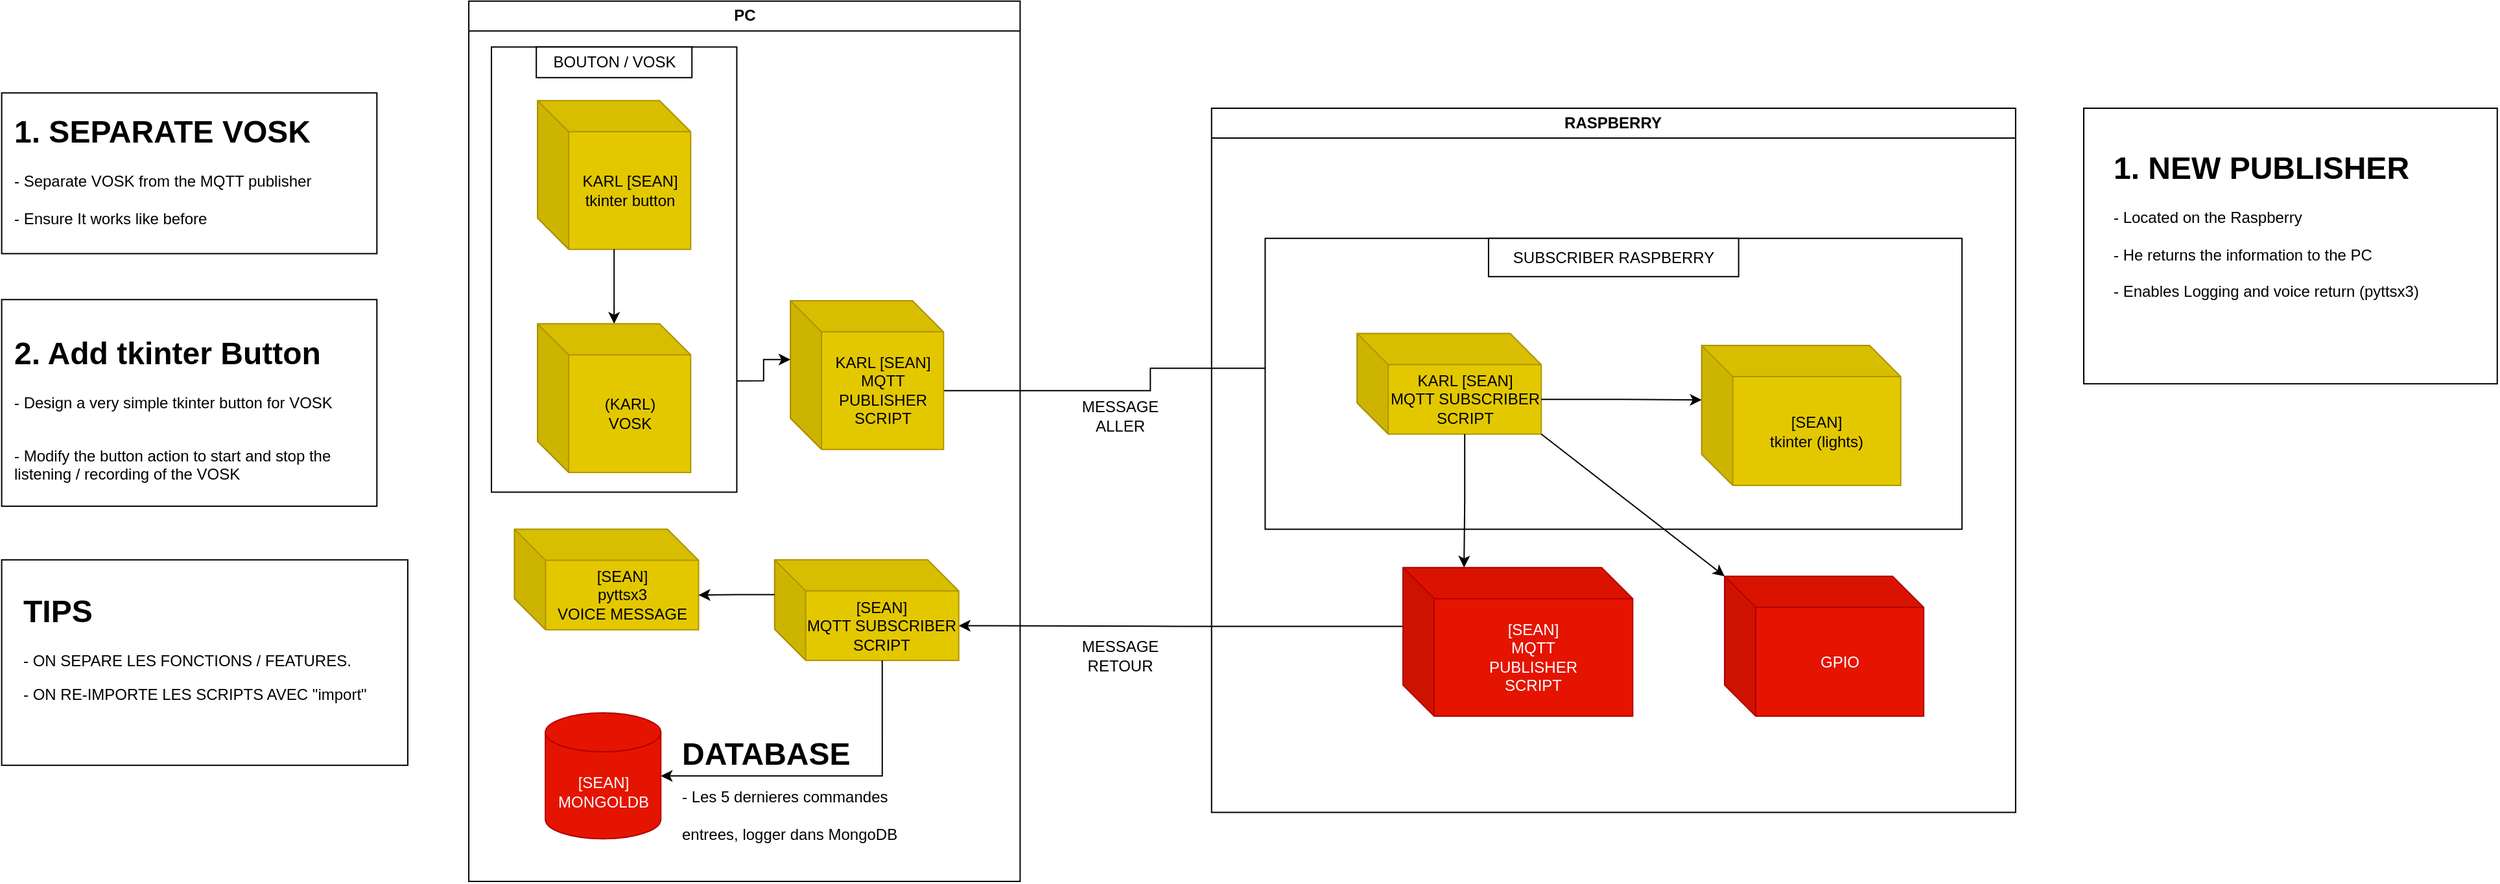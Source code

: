<mxfile version="24.2.5" type="device">
  <diagram id="C5RBs43oDa-KdzZeNtuy" name="Page-1">
    <mxGraphModel dx="2835" dy="931" grid="1" gridSize="5.905" guides="1" tooltips="1" connect="1" arrows="1" fold="1" page="1" pageScale="1" pageWidth="850" pageHeight="850" math="0" shadow="0">
      <root>
        <mxCell id="WIyWlLk6GJQsqaUBKTNV-0" />
        <mxCell id="WIyWlLk6GJQsqaUBKTNV-1" parent="WIyWlLk6GJQsqaUBKTNV-0" />
        <mxCell id="hmgnK0DbzaivIdMZ3h7j-31" value="" style="group" parent="WIyWlLk6GJQsqaUBKTNV-1" vertex="1" connectable="0">
          <mxGeometry x="501.97" y="316.55" width="60" height="30" as="geometry" />
        </mxCell>
        <mxCell id="hmgnK0DbzaivIdMZ3h7j-28" value="MESSAGE&lt;br&gt;ALLER" style="text;html=1;align=center;verticalAlign=middle;whiteSpace=wrap;rounded=0;" parent="hmgnK0DbzaivIdMZ3h7j-31" vertex="1">
          <mxGeometry width="60" height="30" as="geometry" />
        </mxCell>
        <mxCell id="DlGmfW5MKYUiyRpJDy4_-11" style="edgeStyle=orthogonalEdgeStyle;rounded=0;orthogonalLoop=1;jettySize=auto;html=1;exitX=0;exitY=0;exitDx=0;exitDy=45.37;exitPerimeter=0;entryX=0;entryY=0;entryDx=142.034;entryDy=50.809;entryPerimeter=0;" parent="WIyWlLk6GJQsqaUBKTNV-1" source="DlGmfW5MKYUiyRpJDy4_-10" target="DlGmfW5MKYUiyRpJDy4_-8" edge="1">
          <mxGeometry relative="1" as="geometry" />
        </mxCell>
        <mxCell id="DlGmfW5MKYUiyRpJDy4_-17" value="" style="group" parent="WIyWlLk6GJQsqaUBKTNV-1" vertex="1" connectable="0">
          <mxGeometry x="501.966" y="501.966" width="60" height="30" as="geometry" />
        </mxCell>
        <mxCell id="DlGmfW5MKYUiyRpJDy4_-18" value="MESSAGE&lt;br&gt;RETOUR" style="text;html=1;align=center;verticalAlign=middle;whiteSpace=wrap;rounded=0;" parent="DlGmfW5MKYUiyRpJDy4_-17" vertex="1">
          <mxGeometry width="60" height="30" as="geometry" />
        </mxCell>
        <mxCell id="DlGmfW5MKYUiyRpJDy4_-24" style="edgeStyle=orthogonalEdgeStyle;rounded=0;orthogonalLoop=1;jettySize=auto;html=1;exitX=0;exitY=0;exitDx=118.11;exitDy=69.37;exitPerimeter=0;entryX=0;entryY=0;entryDx=0;entryDy=26.809;entryPerimeter=0;" parent="WIyWlLk6GJQsqaUBKTNV-1" source="hmgnK0DbzaivIdMZ3h7j-9" target="hmgnK0DbzaivIdMZ3h7j-11" edge="1">
          <mxGeometry relative="1" as="geometry" />
        </mxCell>
        <mxCell id="U3eGdaipP0VV8Fm8FsTq-3" value="" style="group" vertex="1" connectable="0" parent="WIyWlLk6GJQsqaUBKTNV-1">
          <mxGeometry x="-330.71" y="82.68" width="289.37" height="124.01" as="geometry" />
        </mxCell>
        <mxCell id="U3eGdaipP0VV8Fm8FsTq-2" value="" style="rounded=0;whiteSpace=wrap;html=1;" vertex="1" parent="U3eGdaipP0VV8Fm8FsTq-3">
          <mxGeometry width="289.37" height="124.01" as="geometry" />
        </mxCell>
        <mxCell id="U3eGdaipP0VV8Fm8FsTq-1" value="&lt;h1 style=&quot;margin-top: 0px;&quot;&gt;&lt;span style=&quot;background-color: initial;&quot;&gt;1. SEPARATE VOSK&lt;/span&gt;&lt;br&gt;&lt;/h1&gt;&lt;div&gt;&lt;span style=&quot;background-color: initial;&quot;&gt;- Separate VOSK from the MQTT publisher&lt;/span&gt;&lt;/div&gt;&lt;div&gt;&lt;span style=&quot;background-color: initial;&quot;&gt;&lt;br&gt;- Ensure It works like before&lt;/span&gt;&lt;/div&gt;" style="text;html=1;whiteSpace=wrap;overflow=hidden;rounded=0;" vertex="1" parent="U3eGdaipP0VV8Fm8FsTq-3">
          <mxGeometry x="7.44" y="8.86" width="274.49" height="106.3" as="geometry" />
        </mxCell>
        <mxCell id="U3eGdaipP0VV8Fm8FsTq-4" value="" style="group" vertex="1" connectable="0" parent="WIyWlLk6GJQsqaUBKTNV-1">
          <mxGeometry x="-330.71" y="242.13" width="289.37" height="159.44" as="geometry" />
        </mxCell>
        <mxCell id="U3eGdaipP0VV8Fm8FsTq-5" value="" style="rounded=0;whiteSpace=wrap;html=1;" vertex="1" parent="U3eGdaipP0VV8Fm8FsTq-4">
          <mxGeometry width="289.37" height="159.44" as="geometry" />
        </mxCell>
        <mxCell id="U3eGdaipP0VV8Fm8FsTq-0" value="&lt;h1 style=&quot;margin-top: 0px;&quot;&gt;2. Add tkinter Button&lt;/h1&gt;&lt;p&gt;- Design a very simple tkinter button for VOSK&lt;/p&gt;&lt;p&gt;&lt;br&gt;- Modify the button action to start and stop the listening / recording of the VOSK&lt;/p&gt;" style="text;html=1;whiteSpace=wrap;overflow=hidden;rounded=0;" vertex="1" parent="U3eGdaipP0VV8Fm8FsTq-4">
          <mxGeometry x="7.44" y="20.87" width="274.49" height="117.699" as="geometry" />
        </mxCell>
        <mxCell id="U3eGdaipP0VV8Fm8FsTq-9" value="" style="group" vertex="1" connectable="0" parent="WIyWlLk6GJQsqaUBKTNV-1">
          <mxGeometry x="1275" y="94.49" width="318.89" height="212.6" as="geometry" />
        </mxCell>
        <mxCell id="U3eGdaipP0VV8Fm8FsTq-8" value="" style="rounded=0;whiteSpace=wrap;html=1;" vertex="1" parent="U3eGdaipP0VV8Fm8FsTq-9">
          <mxGeometry width="318.89" height="212.6" as="geometry" />
        </mxCell>
        <mxCell id="U3eGdaipP0VV8Fm8FsTq-7" value="&lt;h1 style=&quot;margin-top: 0px;&quot;&gt;&lt;span style=&quot;background-color: initial;&quot;&gt;1. NEW PUBLISHER&lt;/span&gt;&lt;br&gt;&lt;/h1&gt;&lt;div&gt;- Located on the Raspberry&lt;/div&gt;&lt;div&gt;&lt;br&gt;&lt;/div&gt;&lt;div&gt;- He returns the information to the PC&lt;/div&gt;&lt;div&gt;&lt;span style=&quot;background-color: initial;&quot;&gt;&lt;br&gt;&lt;/span&gt;&lt;/div&gt;&lt;div&gt;&lt;span style=&quot;background-color: initial;&quot;&gt;- Enables Logging and voice return (pyttsx3)&lt;/span&gt;&lt;/div&gt;" style="text;html=1;whiteSpace=wrap;overflow=hidden;rounded=0;" vertex="1" parent="U3eGdaipP0VV8Fm8FsTq-9">
          <mxGeometry x="20.66" y="25.64" width="277.56" height="161.32" as="geometry" />
        </mxCell>
        <mxCell id="U3eGdaipP0VV8Fm8FsTq-19" value="" style="group" vertex="1" connectable="0" parent="WIyWlLk6GJQsqaUBKTNV-1">
          <mxGeometry x="-330.71" y="442.91" width="313.19" height="158.5" as="geometry" />
        </mxCell>
        <mxCell id="U3eGdaipP0VV8Fm8FsTq-17" value="" style="rounded=0;whiteSpace=wrap;html=1;" vertex="1" parent="U3eGdaipP0VV8Fm8FsTq-19">
          <mxGeometry width="313.19" height="158.5" as="geometry" />
        </mxCell>
        <mxCell id="U3eGdaipP0VV8Fm8FsTq-15" value="&lt;h1 style=&quot;margin-top: 0px;&quot;&gt;TIPS&lt;/h1&gt;&lt;p&gt;- ON SEPARE LES FONCTIONS / FEATURES.&lt;/p&gt;&lt;p&gt;- ON RE-IMPORTE LES SCRIPTS AVEC &quot;import&quot;&lt;/p&gt;" style="text;html=1;whiteSpace=wrap;overflow=hidden;rounded=0;" vertex="1" parent="U3eGdaipP0VV8Fm8FsTq-19">
          <mxGeometry x="14.86" y="19.25" width="283.47" height="120" as="geometry" />
        </mxCell>
        <mxCell id="U3eGdaipP0VV8Fm8FsTq-20" value="" style="group" vertex="1" connectable="0" parent="WIyWlLk6GJQsqaUBKTNV-1">
          <mxGeometry x="602.36" y="94.49" width="620.08" height="543.3" as="geometry" />
        </mxCell>
        <mxCell id="hmgnK0DbzaivIdMZ3h7j-15" value="RASPBERRY" style="swimlane;whiteSpace=wrap;html=1;container=0;" parent="U3eGdaipP0VV8Fm8FsTq-20" vertex="1">
          <mxGeometry width="620.08" height="543.3" as="geometry" />
        </mxCell>
        <mxCell id="DlGmfW5MKYUiyRpJDy4_-10" value="[SEAN]&lt;br&gt;MQTT&lt;div&gt;PUBLISHER&lt;br&gt;SCRIPT&lt;/div&gt;" style="shape=cube;whiteSpace=wrap;html=1;boundedLbl=1;backgroundOutline=1;darkOpacity=0.05;darkOpacity2=0.1;size=24;container=0;fillColor=#e51400;fontColor=#ffffff;strokeColor=#B20000;" parent="hmgnK0DbzaivIdMZ3h7j-15" vertex="1">
          <mxGeometry x="147.64" y="354.33" width="177.16" height="114.74" as="geometry" />
        </mxCell>
        <mxCell id="DlGmfW5MKYUiyRpJDy4_-32" value="GPIO" style="shape=cube;whiteSpace=wrap;html=1;boundedLbl=1;backgroundOutline=1;darkOpacity=0.05;darkOpacity2=0.1;size=24;fillColor=#e51400;fontColor=#ffffff;strokeColor=#B20000;container=0;" parent="hmgnK0DbzaivIdMZ3h7j-15" vertex="1">
          <mxGeometry x="395.665" y="361.075" width="153.54" height="107.99" as="geometry" />
        </mxCell>
        <mxCell id="DlGmfW5MKYUiyRpJDy4_-25" value="" style="rounded=0;whiteSpace=wrap;html=1;container=0;" parent="U3eGdaipP0VV8Fm8FsTq-20" vertex="1">
          <mxGeometry x="41.34" y="100.39" width="537.4" height="224.42" as="geometry" />
        </mxCell>
        <mxCell id="hmgnK0DbzaivIdMZ3h7j-26" value="[SEAN]&lt;br&gt;tkinter (lights)" style="shape=cube;whiteSpace=wrap;html=1;boundedLbl=1;backgroundOutline=1;darkOpacity=0.05;darkOpacity2=0.1;size=24;fillColor=#e3c800;fontColor=#000000;strokeColor=#B09500;container=0;" parent="U3eGdaipP0VV8Fm8FsTq-20" vertex="1">
          <mxGeometry x="377.95" y="183.07" width="153.54" height="107.99" as="geometry" />
        </mxCell>
        <mxCell id="hmgnK0DbzaivIdMZ3h7j-11" value="KARL [SEAN]&lt;br&gt;MQTT SUBSCRIBER&lt;br&gt;SCRIPT" style="shape=cube;whiteSpace=wrap;html=1;boundedLbl=1;backgroundOutline=1;darkOpacity=0.05;darkOpacity2=0.1;size=24;fillColor=#e3c800;fontColor=#000000;strokeColor=#B09500;container=0;" parent="U3eGdaipP0VV8Fm8FsTq-20" vertex="1">
          <mxGeometry x="112.207" y="173.791" width="142.034" height="77.618" as="geometry" />
        </mxCell>
        <mxCell id="DlGmfW5MKYUiyRpJDy4_-27" style="edgeStyle=orthogonalEdgeStyle;rounded=0;orthogonalLoop=1;jettySize=auto;html=1;exitX=0;exitY=0;exitDx=142.034;exitDy=50.809;exitPerimeter=0;entryX=0;entryY=0;entryDx=0;entryDy=41.995;entryPerimeter=0;" parent="U3eGdaipP0VV8Fm8FsTq-20" source="hmgnK0DbzaivIdMZ3h7j-11" target="hmgnK0DbzaivIdMZ3h7j-26" edge="1">
          <mxGeometry relative="1" as="geometry" />
        </mxCell>
        <mxCell id="DlGmfW5MKYUiyRpJDy4_-29" style="edgeStyle=orthogonalEdgeStyle;rounded=0;orthogonalLoop=1;jettySize=auto;html=1;exitX=0;exitY=0;exitDx=83.017;exitDy=77.618;exitPerimeter=0;entryX=0;entryY=0;entryDx=47.055;entryDy=0;entryPerimeter=0;" parent="U3eGdaipP0VV8Fm8FsTq-20" source="hmgnK0DbzaivIdMZ3h7j-11" target="DlGmfW5MKYUiyRpJDy4_-10" edge="1">
          <mxGeometry relative="1" as="geometry" />
        </mxCell>
        <mxCell id="DlGmfW5MKYUiyRpJDy4_-34" style="rounded=0;orthogonalLoop=1;jettySize=auto;html=1;exitX=1;exitY=1;exitDx=0;exitDy=0;exitPerimeter=0;entryX=0;entryY=0;entryDx=0;entryDy=0;entryPerimeter=0;" parent="U3eGdaipP0VV8Fm8FsTq-20" source="hmgnK0DbzaivIdMZ3h7j-11" target="DlGmfW5MKYUiyRpJDy4_-32" edge="1">
          <mxGeometry relative="1" as="geometry" />
        </mxCell>
        <mxCell id="U3eGdaipP0VV8Fm8FsTq-10" value="SUBSCRIBER RASPBERRY" style="rounded=0;whiteSpace=wrap;html=1;container=0;" vertex="1" parent="U3eGdaipP0VV8Fm8FsTq-20">
          <mxGeometry x="213.6" y="100.39" width="192.87" height="29.53" as="geometry" />
        </mxCell>
        <mxCell id="U3eGdaipP0VV8Fm8FsTq-21" value="" style="group" vertex="1" connectable="0" parent="WIyWlLk6GJQsqaUBKTNV-1">
          <mxGeometry x="29.53" y="11.82" width="425.2" height="679.12" as="geometry" />
        </mxCell>
        <mxCell id="hmgnK0DbzaivIdMZ3h7j-12" value="PC" style="swimlane;whiteSpace=wrap;html=1;startSize=23;container=0;" parent="U3eGdaipP0VV8Fm8FsTq-21" vertex="1">
          <mxGeometry width="425.2" height="679.12" as="geometry" />
        </mxCell>
        <mxCell id="hmgnK0DbzaivIdMZ3h7j-9" value="KARL [SEAN]&lt;br&gt;MQTT&lt;div&gt;PUBLISHER&lt;br&gt;SCRIPT&lt;/div&gt;" style="shape=cube;whiteSpace=wrap;html=1;boundedLbl=1;backgroundOutline=1;darkOpacity=0.05;darkOpacity2=0.1;size=24;container=0;fillColor=#e3c800;fontColor=#000000;strokeColor=#B09500;" parent="U3eGdaipP0VV8Fm8FsTq-21" vertex="1">
          <mxGeometry x="248.026" y="231.224" width="118.11" height="114.739" as="geometry" />
        </mxCell>
        <mxCell id="DlGmfW5MKYUiyRpJDy4_-8" value="[SEAN]&lt;br&gt;MQTT SUBSCRIBER&lt;br&gt;SCRIPT" style="shape=cube;whiteSpace=wrap;html=1;boundedLbl=1;backgroundOutline=1;darkOpacity=0.05;darkOpacity2=0.1;size=24;fillColor=#e3c800;strokeColor=#B09500;fontColor=#000000;container=0;" parent="U3eGdaipP0VV8Fm8FsTq-21" vertex="1">
          <mxGeometry x="235.833" y="431.096" width="142.034" height="77.618" as="geometry" />
        </mxCell>
        <mxCell id="DlGmfW5MKYUiyRpJDy4_-12" value="[SEAN]&lt;br&gt;pyttsx3&lt;br&gt;VOICE MESSAGE" style="shape=cube;whiteSpace=wrap;html=1;boundedLbl=1;backgroundOutline=1;darkOpacity=0.05;darkOpacity2=0.1;size=24;fillColor=#e3c800;fontColor=#000000;strokeColor=#B09500;container=0;" parent="U3eGdaipP0VV8Fm8FsTq-21" vertex="1">
          <mxGeometry x="35.188" y="407.467" width="142.034" height="77.618" as="geometry" />
        </mxCell>
        <mxCell id="DlGmfW5MKYUiyRpJDy4_-13" style="edgeStyle=orthogonalEdgeStyle;rounded=0;orthogonalLoop=1;jettySize=auto;html=1;exitX=0;exitY=0;exitDx=0;exitDy=26.809;exitPerimeter=0;entryX=0;entryY=0;entryDx=142.034;entryDy=50.809;entryPerimeter=0;" parent="U3eGdaipP0VV8Fm8FsTq-21" source="DlGmfW5MKYUiyRpJDy4_-8" target="DlGmfW5MKYUiyRpJDy4_-12" edge="1">
          <mxGeometry relative="1" as="geometry" />
        </mxCell>
        <mxCell id="DlGmfW5MKYUiyRpJDy4_-16" style="edgeStyle=orthogonalEdgeStyle;rounded=0;orthogonalLoop=1;jettySize=auto;html=1;exitX=0;exitY=0;exitDx=83.017;exitDy=77.618;exitPerimeter=0;entryX=1;entryY=0.5;entryDx=0;entryDy=0;entryPerimeter=0;" parent="U3eGdaipP0VV8Fm8FsTq-21" source="DlGmfW5MKYUiyRpJDy4_-8" target="hmgnK0DbzaivIdMZ3h7j-17" edge="1">
          <mxGeometry relative="1" as="geometry" />
        </mxCell>
        <mxCell id="DlGmfW5MKYUiyRpJDy4_-23" value="" style="rounded=0;whiteSpace=wrap;html=1;container=0;" parent="U3eGdaipP0VV8Fm8FsTq-21" vertex="1">
          <mxGeometry x="17.47" y="35.43" width="189.22" height="343.45" as="geometry" />
        </mxCell>
        <mxCell id="hmgnK0DbzaivIdMZ3h7j-8" value="(KARL)&lt;br&gt;VOSK" style="shape=cube;whiteSpace=wrap;html=1;boundedLbl=1;backgroundOutline=1;darkOpacity=0.05;darkOpacity2=0.1;size=24;container=0;fillColor=#e3c800;fontColor=#000000;strokeColor=#B09500;" parent="U3eGdaipP0VV8Fm8FsTq-21" vertex="1">
          <mxGeometry x="53.02" y="248.944" width="118.11" height="114.739" as="geometry" />
        </mxCell>
        <mxCell id="hmgnK0DbzaivIdMZ3h7j-22" value="KARL [SEAN]&lt;br&gt;tkinter button" style="shape=cube;whiteSpace=wrap;html=1;boundedLbl=1;backgroundOutline=1;darkOpacity=0.05;darkOpacity2=0.1;size=24;container=0;fillColor=#e3c800;fontColor=#000000;strokeColor=#B09500;" parent="U3eGdaipP0VV8Fm8FsTq-21" vertex="1">
          <mxGeometry x="53.021" y="76.766" width="118.11" height="114.739" as="geometry" />
        </mxCell>
        <mxCell id="DlGmfW5MKYUiyRpJDy4_-14" value="" style="edgeStyle=orthogonalEdgeStyle;rounded=0;orthogonalLoop=1;jettySize=auto;html=1;" parent="U3eGdaipP0VV8Fm8FsTq-21" source="hmgnK0DbzaivIdMZ3h7j-22" target="hmgnK0DbzaivIdMZ3h7j-8" edge="1">
          <mxGeometry relative="1" as="geometry" />
        </mxCell>
        <mxCell id="U3eGdaipP0VV8Fm8FsTq-12" style="edgeStyle=orthogonalEdgeStyle;rounded=0;orthogonalLoop=1;jettySize=auto;html=1;exitX=1;exitY=0.75;exitDx=0;exitDy=0;entryX=0;entryY=0;entryDx=0;entryDy=45.37;entryPerimeter=0;" edge="1" parent="U3eGdaipP0VV8Fm8FsTq-21" source="DlGmfW5MKYUiyRpJDy4_-23" target="hmgnK0DbzaivIdMZ3h7j-9">
          <mxGeometry relative="1" as="geometry" />
        </mxCell>
        <mxCell id="U3eGdaipP0VV8Fm8FsTq-13" value="BOUTON / VOSK" style="rounded=0;whiteSpace=wrap;html=1;container=0;" vertex="1" parent="U3eGdaipP0VV8Fm8FsTq-21">
          <mxGeometry x="52.08" y="35.43" width="120" height="23.63" as="geometry" />
        </mxCell>
        <mxCell id="hmgnK0DbzaivIdMZ3h7j-17" value="[SEAN]&lt;br&gt;MONGOLDB" style="shape=cylinder3;whiteSpace=wrap;html=1;boundedLbl=1;backgroundOutline=1;size=15;fillColor=#e51400;fontColor=#ffffff;strokeColor=#B20000;container=0;" parent="U3eGdaipP0VV8Fm8FsTq-21" vertex="1">
          <mxGeometry x="59.05" y="549.207" width="89.05" height="97.144" as="geometry" />
        </mxCell>
        <mxCell id="hmgnK0DbzaivIdMZ3h7j-32" value="&lt;h1 style=&quot;margin-top: 0px;&quot;&gt;&lt;span style=&quot;background-color: initial;&quot;&gt;DATABASE&lt;span style=&quot;font-size: 12px; font-weight: 400;&quot;&gt;&lt;br&gt;&lt;/span&gt;&lt;/span&gt;&lt;span style=&quot;font-size: 12px; font-weight: 400;&quot;&gt;- Les 5 dernieres commandes entrees, logger dans MongoDB&lt;/span&gt;&lt;/h1&gt;" style="text;html=1;whiteSpace=wrap;overflow=hidden;rounded=0;container=0;" parent="U3eGdaipP0VV8Fm8FsTq-21" vertex="1">
          <mxGeometry x="162.48" y="560.16" width="183.07" height="106.29" as="geometry" />
        </mxCell>
      </root>
    </mxGraphModel>
  </diagram>
</mxfile>
